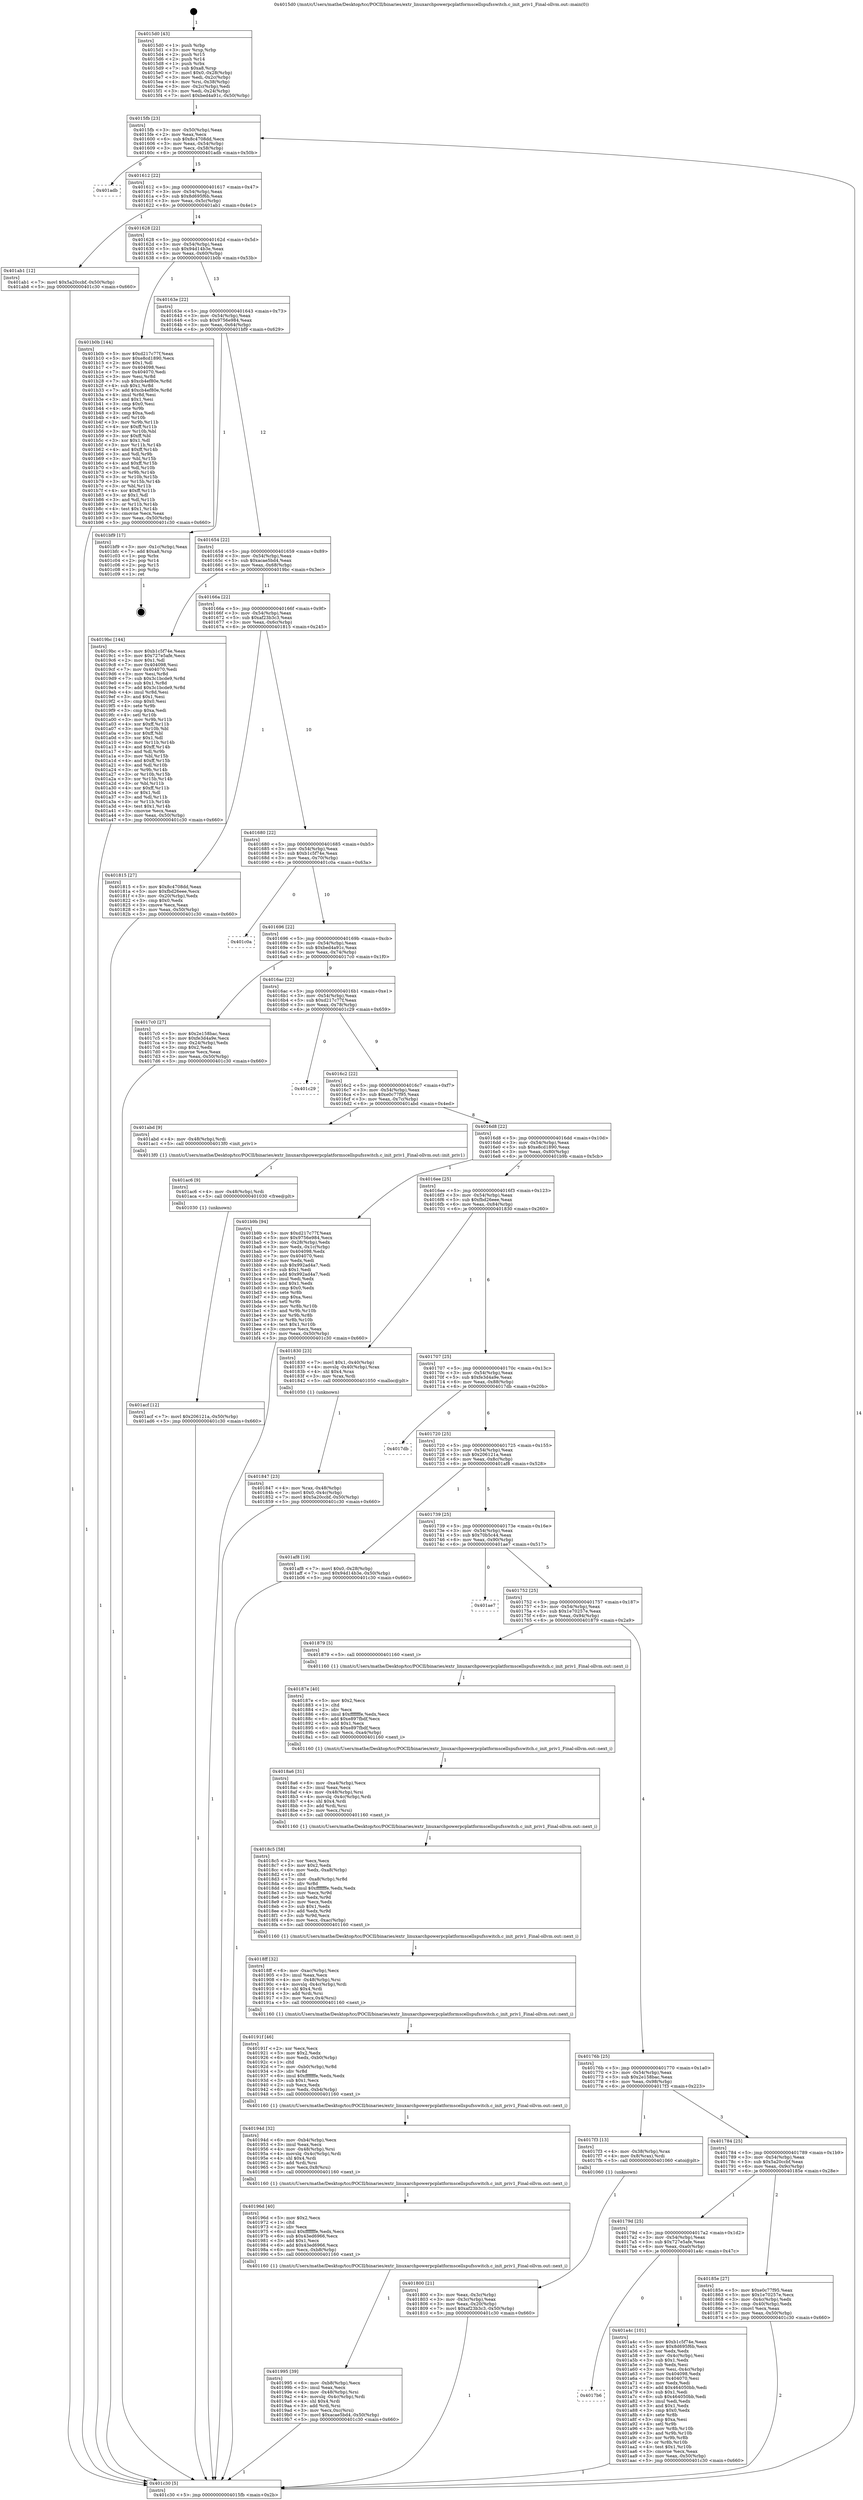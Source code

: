 digraph "0x4015d0" {
  label = "0x4015d0 (/mnt/c/Users/mathe/Desktop/tcc/POCII/binaries/extr_linuxarchpowerpcplatformscellspufsswitch.c_init_priv1_Final-ollvm.out::main(0))"
  labelloc = "t"
  node[shape=record]

  Entry [label="",width=0.3,height=0.3,shape=circle,fillcolor=black,style=filled]
  "0x4015fb" [label="{
     0x4015fb [23]\l
     | [instrs]\l
     &nbsp;&nbsp;0x4015fb \<+3\>: mov -0x50(%rbp),%eax\l
     &nbsp;&nbsp;0x4015fe \<+2\>: mov %eax,%ecx\l
     &nbsp;&nbsp;0x401600 \<+6\>: sub $0x8c4708dd,%ecx\l
     &nbsp;&nbsp;0x401606 \<+3\>: mov %eax,-0x54(%rbp)\l
     &nbsp;&nbsp;0x401609 \<+3\>: mov %ecx,-0x58(%rbp)\l
     &nbsp;&nbsp;0x40160c \<+6\>: je 0000000000401adb \<main+0x50b\>\l
  }"]
  "0x401adb" [label="{
     0x401adb\l
  }", style=dashed]
  "0x401612" [label="{
     0x401612 [22]\l
     | [instrs]\l
     &nbsp;&nbsp;0x401612 \<+5\>: jmp 0000000000401617 \<main+0x47\>\l
     &nbsp;&nbsp;0x401617 \<+3\>: mov -0x54(%rbp),%eax\l
     &nbsp;&nbsp;0x40161a \<+5\>: sub $0x8d695f6b,%eax\l
     &nbsp;&nbsp;0x40161f \<+3\>: mov %eax,-0x5c(%rbp)\l
     &nbsp;&nbsp;0x401622 \<+6\>: je 0000000000401ab1 \<main+0x4e1\>\l
  }"]
  Exit [label="",width=0.3,height=0.3,shape=circle,fillcolor=black,style=filled,peripheries=2]
  "0x401ab1" [label="{
     0x401ab1 [12]\l
     | [instrs]\l
     &nbsp;&nbsp;0x401ab1 \<+7\>: movl $0x5a20ccbf,-0x50(%rbp)\l
     &nbsp;&nbsp;0x401ab8 \<+5\>: jmp 0000000000401c30 \<main+0x660\>\l
  }"]
  "0x401628" [label="{
     0x401628 [22]\l
     | [instrs]\l
     &nbsp;&nbsp;0x401628 \<+5\>: jmp 000000000040162d \<main+0x5d\>\l
     &nbsp;&nbsp;0x40162d \<+3\>: mov -0x54(%rbp),%eax\l
     &nbsp;&nbsp;0x401630 \<+5\>: sub $0x94d14b3e,%eax\l
     &nbsp;&nbsp;0x401635 \<+3\>: mov %eax,-0x60(%rbp)\l
     &nbsp;&nbsp;0x401638 \<+6\>: je 0000000000401b0b \<main+0x53b\>\l
  }"]
  "0x401acf" [label="{
     0x401acf [12]\l
     | [instrs]\l
     &nbsp;&nbsp;0x401acf \<+7\>: movl $0x206121a,-0x50(%rbp)\l
     &nbsp;&nbsp;0x401ad6 \<+5\>: jmp 0000000000401c30 \<main+0x660\>\l
  }"]
  "0x401b0b" [label="{
     0x401b0b [144]\l
     | [instrs]\l
     &nbsp;&nbsp;0x401b0b \<+5\>: mov $0xd217c77f,%eax\l
     &nbsp;&nbsp;0x401b10 \<+5\>: mov $0xe8cd1890,%ecx\l
     &nbsp;&nbsp;0x401b15 \<+2\>: mov $0x1,%dl\l
     &nbsp;&nbsp;0x401b17 \<+7\>: mov 0x404098,%esi\l
     &nbsp;&nbsp;0x401b1e \<+7\>: mov 0x404070,%edi\l
     &nbsp;&nbsp;0x401b25 \<+3\>: mov %esi,%r8d\l
     &nbsp;&nbsp;0x401b28 \<+7\>: sub $0xcb4ef80e,%r8d\l
     &nbsp;&nbsp;0x401b2f \<+4\>: sub $0x1,%r8d\l
     &nbsp;&nbsp;0x401b33 \<+7\>: add $0xcb4ef80e,%r8d\l
     &nbsp;&nbsp;0x401b3a \<+4\>: imul %r8d,%esi\l
     &nbsp;&nbsp;0x401b3e \<+3\>: and $0x1,%esi\l
     &nbsp;&nbsp;0x401b41 \<+3\>: cmp $0x0,%esi\l
     &nbsp;&nbsp;0x401b44 \<+4\>: sete %r9b\l
     &nbsp;&nbsp;0x401b48 \<+3\>: cmp $0xa,%edi\l
     &nbsp;&nbsp;0x401b4b \<+4\>: setl %r10b\l
     &nbsp;&nbsp;0x401b4f \<+3\>: mov %r9b,%r11b\l
     &nbsp;&nbsp;0x401b52 \<+4\>: xor $0xff,%r11b\l
     &nbsp;&nbsp;0x401b56 \<+3\>: mov %r10b,%bl\l
     &nbsp;&nbsp;0x401b59 \<+3\>: xor $0xff,%bl\l
     &nbsp;&nbsp;0x401b5c \<+3\>: xor $0x1,%dl\l
     &nbsp;&nbsp;0x401b5f \<+3\>: mov %r11b,%r14b\l
     &nbsp;&nbsp;0x401b62 \<+4\>: and $0xff,%r14b\l
     &nbsp;&nbsp;0x401b66 \<+3\>: and %dl,%r9b\l
     &nbsp;&nbsp;0x401b69 \<+3\>: mov %bl,%r15b\l
     &nbsp;&nbsp;0x401b6c \<+4\>: and $0xff,%r15b\l
     &nbsp;&nbsp;0x401b70 \<+3\>: and %dl,%r10b\l
     &nbsp;&nbsp;0x401b73 \<+3\>: or %r9b,%r14b\l
     &nbsp;&nbsp;0x401b76 \<+3\>: or %r10b,%r15b\l
     &nbsp;&nbsp;0x401b79 \<+3\>: xor %r15b,%r14b\l
     &nbsp;&nbsp;0x401b7c \<+3\>: or %bl,%r11b\l
     &nbsp;&nbsp;0x401b7f \<+4\>: xor $0xff,%r11b\l
     &nbsp;&nbsp;0x401b83 \<+3\>: or $0x1,%dl\l
     &nbsp;&nbsp;0x401b86 \<+3\>: and %dl,%r11b\l
     &nbsp;&nbsp;0x401b89 \<+3\>: or %r11b,%r14b\l
     &nbsp;&nbsp;0x401b8c \<+4\>: test $0x1,%r14b\l
     &nbsp;&nbsp;0x401b90 \<+3\>: cmovne %ecx,%eax\l
     &nbsp;&nbsp;0x401b93 \<+3\>: mov %eax,-0x50(%rbp)\l
     &nbsp;&nbsp;0x401b96 \<+5\>: jmp 0000000000401c30 \<main+0x660\>\l
  }"]
  "0x40163e" [label="{
     0x40163e [22]\l
     | [instrs]\l
     &nbsp;&nbsp;0x40163e \<+5\>: jmp 0000000000401643 \<main+0x73\>\l
     &nbsp;&nbsp;0x401643 \<+3\>: mov -0x54(%rbp),%eax\l
     &nbsp;&nbsp;0x401646 \<+5\>: sub $0x9756e984,%eax\l
     &nbsp;&nbsp;0x40164b \<+3\>: mov %eax,-0x64(%rbp)\l
     &nbsp;&nbsp;0x40164e \<+6\>: je 0000000000401bf9 \<main+0x629\>\l
  }"]
  "0x401ac6" [label="{
     0x401ac6 [9]\l
     | [instrs]\l
     &nbsp;&nbsp;0x401ac6 \<+4\>: mov -0x48(%rbp),%rdi\l
     &nbsp;&nbsp;0x401aca \<+5\>: call 0000000000401030 \<free@plt\>\l
     | [calls]\l
     &nbsp;&nbsp;0x401030 \{1\} (unknown)\l
  }"]
  "0x401bf9" [label="{
     0x401bf9 [17]\l
     | [instrs]\l
     &nbsp;&nbsp;0x401bf9 \<+3\>: mov -0x1c(%rbp),%eax\l
     &nbsp;&nbsp;0x401bfc \<+7\>: add $0xa8,%rsp\l
     &nbsp;&nbsp;0x401c03 \<+1\>: pop %rbx\l
     &nbsp;&nbsp;0x401c04 \<+2\>: pop %r14\l
     &nbsp;&nbsp;0x401c06 \<+2\>: pop %r15\l
     &nbsp;&nbsp;0x401c08 \<+1\>: pop %rbp\l
     &nbsp;&nbsp;0x401c09 \<+1\>: ret\l
  }"]
  "0x401654" [label="{
     0x401654 [22]\l
     | [instrs]\l
     &nbsp;&nbsp;0x401654 \<+5\>: jmp 0000000000401659 \<main+0x89\>\l
     &nbsp;&nbsp;0x401659 \<+3\>: mov -0x54(%rbp),%eax\l
     &nbsp;&nbsp;0x40165c \<+5\>: sub $0xacae5bd4,%eax\l
     &nbsp;&nbsp;0x401661 \<+3\>: mov %eax,-0x68(%rbp)\l
     &nbsp;&nbsp;0x401664 \<+6\>: je 00000000004019bc \<main+0x3ec\>\l
  }"]
  "0x4017b6" [label="{
     0x4017b6\l
  }", style=dashed]
  "0x4019bc" [label="{
     0x4019bc [144]\l
     | [instrs]\l
     &nbsp;&nbsp;0x4019bc \<+5\>: mov $0xb1c5f74e,%eax\l
     &nbsp;&nbsp;0x4019c1 \<+5\>: mov $0x727e5afe,%ecx\l
     &nbsp;&nbsp;0x4019c6 \<+2\>: mov $0x1,%dl\l
     &nbsp;&nbsp;0x4019c8 \<+7\>: mov 0x404098,%esi\l
     &nbsp;&nbsp;0x4019cf \<+7\>: mov 0x404070,%edi\l
     &nbsp;&nbsp;0x4019d6 \<+3\>: mov %esi,%r8d\l
     &nbsp;&nbsp;0x4019d9 \<+7\>: sub $0x3c1bcde9,%r8d\l
     &nbsp;&nbsp;0x4019e0 \<+4\>: sub $0x1,%r8d\l
     &nbsp;&nbsp;0x4019e4 \<+7\>: add $0x3c1bcde9,%r8d\l
     &nbsp;&nbsp;0x4019eb \<+4\>: imul %r8d,%esi\l
     &nbsp;&nbsp;0x4019ef \<+3\>: and $0x1,%esi\l
     &nbsp;&nbsp;0x4019f2 \<+3\>: cmp $0x0,%esi\l
     &nbsp;&nbsp;0x4019f5 \<+4\>: sete %r9b\l
     &nbsp;&nbsp;0x4019f9 \<+3\>: cmp $0xa,%edi\l
     &nbsp;&nbsp;0x4019fc \<+4\>: setl %r10b\l
     &nbsp;&nbsp;0x401a00 \<+3\>: mov %r9b,%r11b\l
     &nbsp;&nbsp;0x401a03 \<+4\>: xor $0xff,%r11b\l
     &nbsp;&nbsp;0x401a07 \<+3\>: mov %r10b,%bl\l
     &nbsp;&nbsp;0x401a0a \<+3\>: xor $0xff,%bl\l
     &nbsp;&nbsp;0x401a0d \<+3\>: xor $0x1,%dl\l
     &nbsp;&nbsp;0x401a10 \<+3\>: mov %r11b,%r14b\l
     &nbsp;&nbsp;0x401a13 \<+4\>: and $0xff,%r14b\l
     &nbsp;&nbsp;0x401a17 \<+3\>: and %dl,%r9b\l
     &nbsp;&nbsp;0x401a1a \<+3\>: mov %bl,%r15b\l
     &nbsp;&nbsp;0x401a1d \<+4\>: and $0xff,%r15b\l
     &nbsp;&nbsp;0x401a21 \<+3\>: and %dl,%r10b\l
     &nbsp;&nbsp;0x401a24 \<+3\>: or %r9b,%r14b\l
     &nbsp;&nbsp;0x401a27 \<+3\>: or %r10b,%r15b\l
     &nbsp;&nbsp;0x401a2a \<+3\>: xor %r15b,%r14b\l
     &nbsp;&nbsp;0x401a2d \<+3\>: or %bl,%r11b\l
     &nbsp;&nbsp;0x401a30 \<+4\>: xor $0xff,%r11b\l
     &nbsp;&nbsp;0x401a34 \<+3\>: or $0x1,%dl\l
     &nbsp;&nbsp;0x401a37 \<+3\>: and %dl,%r11b\l
     &nbsp;&nbsp;0x401a3a \<+3\>: or %r11b,%r14b\l
     &nbsp;&nbsp;0x401a3d \<+4\>: test $0x1,%r14b\l
     &nbsp;&nbsp;0x401a41 \<+3\>: cmovne %ecx,%eax\l
     &nbsp;&nbsp;0x401a44 \<+3\>: mov %eax,-0x50(%rbp)\l
     &nbsp;&nbsp;0x401a47 \<+5\>: jmp 0000000000401c30 \<main+0x660\>\l
  }"]
  "0x40166a" [label="{
     0x40166a [22]\l
     | [instrs]\l
     &nbsp;&nbsp;0x40166a \<+5\>: jmp 000000000040166f \<main+0x9f\>\l
     &nbsp;&nbsp;0x40166f \<+3\>: mov -0x54(%rbp),%eax\l
     &nbsp;&nbsp;0x401672 \<+5\>: sub $0xaf23b3c3,%eax\l
     &nbsp;&nbsp;0x401677 \<+3\>: mov %eax,-0x6c(%rbp)\l
     &nbsp;&nbsp;0x40167a \<+6\>: je 0000000000401815 \<main+0x245\>\l
  }"]
  "0x401a4c" [label="{
     0x401a4c [101]\l
     | [instrs]\l
     &nbsp;&nbsp;0x401a4c \<+5\>: mov $0xb1c5f74e,%eax\l
     &nbsp;&nbsp;0x401a51 \<+5\>: mov $0x8d695f6b,%ecx\l
     &nbsp;&nbsp;0x401a56 \<+2\>: xor %edx,%edx\l
     &nbsp;&nbsp;0x401a58 \<+3\>: mov -0x4c(%rbp),%esi\l
     &nbsp;&nbsp;0x401a5b \<+3\>: sub $0x1,%edx\l
     &nbsp;&nbsp;0x401a5e \<+2\>: sub %edx,%esi\l
     &nbsp;&nbsp;0x401a60 \<+3\>: mov %esi,-0x4c(%rbp)\l
     &nbsp;&nbsp;0x401a63 \<+7\>: mov 0x404098,%edx\l
     &nbsp;&nbsp;0x401a6a \<+7\>: mov 0x404070,%esi\l
     &nbsp;&nbsp;0x401a71 \<+2\>: mov %edx,%edi\l
     &nbsp;&nbsp;0x401a73 \<+6\>: add $0x464050bb,%edi\l
     &nbsp;&nbsp;0x401a79 \<+3\>: sub $0x1,%edi\l
     &nbsp;&nbsp;0x401a7c \<+6\>: sub $0x464050bb,%edi\l
     &nbsp;&nbsp;0x401a82 \<+3\>: imul %edi,%edx\l
     &nbsp;&nbsp;0x401a85 \<+3\>: and $0x1,%edx\l
     &nbsp;&nbsp;0x401a88 \<+3\>: cmp $0x0,%edx\l
     &nbsp;&nbsp;0x401a8b \<+4\>: sete %r8b\l
     &nbsp;&nbsp;0x401a8f \<+3\>: cmp $0xa,%esi\l
     &nbsp;&nbsp;0x401a92 \<+4\>: setl %r9b\l
     &nbsp;&nbsp;0x401a96 \<+3\>: mov %r8b,%r10b\l
     &nbsp;&nbsp;0x401a99 \<+3\>: and %r9b,%r10b\l
     &nbsp;&nbsp;0x401a9c \<+3\>: xor %r9b,%r8b\l
     &nbsp;&nbsp;0x401a9f \<+3\>: or %r8b,%r10b\l
     &nbsp;&nbsp;0x401aa2 \<+4\>: test $0x1,%r10b\l
     &nbsp;&nbsp;0x401aa6 \<+3\>: cmovne %ecx,%eax\l
     &nbsp;&nbsp;0x401aa9 \<+3\>: mov %eax,-0x50(%rbp)\l
     &nbsp;&nbsp;0x401aac \<+5\>: jmp 0000000000401c30 \<main+0x660\>\l
  }"]
  "0x401815" [label="{
     0x401815 [27]\l
     | [instrs]\l
     &nbsp;&nbsp;0x401815 \<+5\>: mov $0x8c4708dd,%eax\l
     &nbsp;&nbsp;0x40181a \<+5\>: mov $0xfbd26eee,%ecx\l
     &nbsp;&nbsp;0x40181f \<+3\>: mov -0x20(%rbp),%edx\l
     &nbsp;&nbsp;0x401822 \<+3\>: cmp $0x0,%edx\l
     &nbsp;&nbsp;0x401825 \<+3\>: cmove %ecx,%eax\l
     &nbsp;&nbsp;0x401828 \<+3\>: mov %eax,-0x50(%rbp)\l
     &nbsp;&nbsp;0x40182b \<+5\>: jmp 0000000000401c30 \<main+0x660\>\l
  }"]
  "0x401680" [label="{
     0x401680 [22]\l
     | [instrs]\l
     &nbsp;&nbsp;0x401680 \<+5\>: jmp 0000000000401685 \<main+0xb5\>\l
     &nbsp;&nbsp;0x401685 \<+3\>: mov -0x54(%rbp),%eax\l
     &nbsp;&nbsp;0x401688 \<+5\>: sub $0xb1c5f74e,%eax\l
     &nbsp;&nbsp;0x40168d \<+3\>: mov %eax,-0x70(%rbp)\l
     &nbsp;&nbsp;0x401690 \<+6\>: je 0000000000401c0a \<main+0x63a\>\l
  }"]
  "0x401995" [label="{
     0x401995 [39]\l
     | [instrs]\l
     &nbsp;&nbsp;0x401995 \<+6\>: mov -0xb8(%rbp),%ecx\l
     &nbsp;&nbsp;0x40199b \<+3\>: imul %eax,%ecx\l
     &nbsp;&nbsp;0x40199e \<+4\>: mov -0x48(%rbp),%rsi\l
     &nbsp;&nbsp;0x4019a2 \<+4\>: movslq -0x4c(%rbp),%rdi\l
     &nbsp;&nbsp;0x4019a6 \<+4\>: shl $0x4,%rdi\l
     &nbsp;&nbsp;0x4019aa \<+3\>: add %rdi,%rsi\l
     &nbsp;&nbsp;0x4019ad \<+3\>: mov %ecx,0xc(%rsi)\l
     &nbsp;&nbsp;0x4019b0 \<+7\>: movl $0xacae5bd4,-0x50(%rbp)\l
     &nbsp;&nbsp;0x4019b7 \<+5\>: jmp 0000000000401c30 \<main+0x660\>\l
  }"]
  "0x401c0a" [label="{
     0x401c0a\l
  }", style=dashed]
  "0x401696" [label="{
     0x401696 [22]\l
     | [instrs]\l
     &nbsp;&nbsp;0x401696 \<+5\>: jmp 000000000040169b \<main+0xcb\>\l
     &nbsp;&nbsp;0x40169b \<+3\>: mov -0x54(%rbp),%eax\l
     &nbsp;&nbsp;0x40169e \<+5\>: sub $0xbed4a91c,%eax\l
     &nbsp;&nbsp;0x4016a3 \<+3\>: mov %eax,-0x74(%rbp)\l
     &nbsp;&nbsp;0x4016a6 \<+6\>: je 00000000004017c0 \<main+0x1f0\>\l
  }"]
  "0x40196d" [label="{
     0x40196d [40]\l
     | [instrs]\l
     &nbsp;&nbsp;0x40196d \<+5\>: mov $0x2,%ecx\l
     &nbsp;&nbsp;0x401972 \<+1\>: cltd\l
     &nbsp;&nbsp;0x401973 \<+2\>: idiv %ecx\l
     &nbsp;&nbsp;0x401975 \<+6\>: imul $0xfffffffe,%edx,%ecx\l
     &nbsp;&nbsp;0x40197b \<+6\>: sub $0x43ed6966,%ecx\l
     &nbsp;&nbsp;0x401981 \<+3\>: add $0x1,%ecx\l
     &nbsp;&nbsp;0x401984 \<+6\>: add $0x43ed6966,%ecx\l
     &nbsp;&nbsp;0x40198a \<+6\>: mov %ecx,-0xb8(%rbp)\l
     &nbsp;&nbsp;0x401990 \<+5\>: call 0000000000401160 \<next_i\>\l
     | [calls]\l
     &nbsp;&nbsp;0x401160 \{1\} (/mnt/c/Users/mathe/Desktop/tcc/POCII/binaries/extr_linuxarchpowerpcplatformscellspufsswitch.c_init_priv1_Final-ollvm.out::next_i)\l
  }"]
  "0x4017c0" [label="{
     0x4017c0 [27]\l
     | [instrs]\l
     &nbsp;&nbsp;0x4017c0 \<+5\>: mov $0x2e158bac,%eax\l
     &nbsp;&nbsp;0x4017c5 \<+5\>: mov $0xfe3d4a9e,%ecx\l
     &nbsp;&nbsp;0x4017ca \<+3\>: mov -0x24(%rbp),%edx\l
     &nbsp;&nbsp;0x4017cd \<+3\>: cmp $0x2,%edx\l
     &nbsp;&nbsp;0x4017d0 \<+3\>: cmovne %ecx,%eax\l
     &nbsp;&nbsp;0x4017d3 \<+3\>: mov %eax,-0x50(%rbp)\l
     &nbsp;&nbsp;0x4017d6 \<+5\>: jmp 0000000000401c30 \<main+0x660\>\l
  }"]
  "0x4016ac" [label="{
     0x4016ac [22]\l
     | [instrs]\l
     &nbsp;&nbsp;0x4016ac \<+5\>: jmp 00000000004016b1 \<main+0xe1\>\l
     &nbsp;&nbsp;0x4016b1 \<+3\>: mov -0x54(%rbp),%eax\l
     &nbsp;&nbsp;0x4016b4 \<+5\>: sub $0xd217c77f,%eax\l
     &nbsp;&nbsp;0x4016b9 \<+3\>: mov %eax,-0x78(%rbp)\l
     &nbsp;&nbsp;0x4016bc \<+6\>: je 0000000000401c29 \<main+0x659\>\l
  }"]
  "0x401c30" [label="{
     0x401c30 [5]\l
     | [instrs]\l
     &nbsp;&nbsp;0x401c30 \<+5\>: jmp 00000000004015fb \<main+0x2b\>\l
  }"]
  "0x4015d0" [label="{
     0x4015d0 [43]\l
     | [instrs]\l
     &nbsp;&nbsp;0x4015d0 \<+1\>: push %rbp\l
     &nbsp;&nbsp;0x4015d1 \<+3\>: mov %rsp,%rbp\l
     &nbsp;&nbsp;0x4015d4 \<+2\>: push %r15\l
     &nbsp;&nbsp;0x4015d6 \<+2\>: push %r14\l
     &nbsp;&nbsp;0x4015d8 \<+1\>: push %rbx\l
     &nbsp;&nbsp;0x4015d9 \<+7\>: sub $0xa8,%rsp\l
     &nbsp;&nbsp;0x4015e0 \<+7\>: movl $0x0,-0x28(%rbp)\l
     &nbsp;&nbsp;0x4015e7 \<+3\>: mov %edi,-0x2c(%rbp)\l
     &nbsp;&nbsp;0x4015ea \<+4\>: mov %rsi,-0x38(%rbp)\l
     &nbsp;&nbsp;0x4015ee \<+3\>: mov -0x2c(%rbp),%edi\l
     &nbsp;&nbsp;0x4015f1 \<+3\>: mov %edi,-0x24(%rbp)\l
     &nbsp;&nbsp;0x4015f4 \<+7\>: movl $0xbed4a91c,-0x50(%rbp)\l
  }"]
  "0x40194d" [label="{
     0x40194d [32]\l
     | [instrs]\l
     &nbsp;&nbsp;0x40194d \<+6\>: mov -0xb4(%rbp),%ecx\l
     &nbsp;&nbsp;0x401953 \<+3\>: imul %eax,%ecx\l
     &nbsp;&nbsp;0x401956 \<+4\>: mov -0x48(%rbp),%rsi\l
     &nbsp;&nbsp;0x40195a \<+4\>: movslq -0x4c(%rbp),%rdi\l
     &nbsp;&nbsp;0x40195e \<+4\>: shl $0x4,%rdi\l
     &nbsp;&nbsp;0x401962 \<+3\>: add %rdi,%rsi\l
     &nbsp;&nbsp;0x401965 \<+3\>: mov %ecx,0x8(%rsi)\l
     &nbsp;&nbsp;0x401968 \<+5\>: call 0000000000401160 \<next_i\>\l
     | [calls]\l
     &nbsp;&nbsp;0x401160 \{1\} (/mnt/c/Users/mathe/Desktop/tcc/POCII/binaries/extr_linuxarchpowerpcplatformscellspufsswitch.c_init_priv1_Final-ollvm.out::next_i)\l
  }"]
  "0x401c29" [label="{
     0x401c29\l
  }", style=dashed]
  "0x4016c2" [label="{
     0x4016c2 [22]\l
     | [instrs]\l
     &nbsp;&nbsp;0x4016c2 \<+5\>: jmp 00000000004016c7 \<main+0xf7\>\l
     &nbsp;&nbsp;0x4016c7 \<+3\>: mov -0x54(%rbp),%eax\l
     &nbsp;&nbsp;0x4016ca \<+5\>: sub $0xe0c77f95,%eax\l
     &nbsp;&nbsp;0x4016cf \<+3\>: mov %eax,-0x7c(%rbp)\l
     &nbsp;&nbsp;0x4016d2 \<+6\>: je 0000000000401abd \<main+0x4ed\>\l
  }"]
  "0x40191f" [label="{
     0x40191f [46]\l
     | [instrs]\l
     &nbsp;&nbsp;0x40191f \<+2\>: xor %ecx,%ecx\l
     &nbsp;&nbsp;0x401921 \<+5\>: mov $0x2,%edx\l
     &nbsp;&nbsp;0x401926 \<+6\>: mov %edx,-0xb0(%rbp)\l
     &nbsp;&nbsp;0x40192c \<+1\>: cltd\l
     &nbsp;&nbsp;0x40192d \<+7\>: mov -0xb0(%rbp),%r8d\l
     &nbsp;&nbsp;0x401934 \<+3\>: idiv %r8d\l
     &nbsp;&nbsp;0x401937 \<+6\>: imul $0xfffffffe,%edx,%edx\l
     &nbsp;&nbsp;0x40193d \<+3\>: sub $0x1,%ecx\l
     &nbsp;&nbsp;0x401940 \<+2\>: sub %ecx,%edx\l
     &nbsp;&nbsp;0x401942 \<+6\>: mov %edx,-0xb4(%rbp)\l
     &nbsp;&nbsp;0x401948 \<+5\>: call 0000000000401160 \<next_i\>\l
     | [calls]\l
     &nbsp;&nbsp;0x401160 \{1\} (/mnt/c/Users/mathe/Desktop/tcc/POCII/binaries/extr_linuxarchpowerpcplatformscellspufsswitch.c_init_priv1_Final-ollvm.out::next_i)\l
  }"]
  "0x401abd" [label="{
     0x401abd [9]\l
     | [instrs]\l
     &nbsp;&nbsp;0x401abd \<+4\>: mov -0x48(%rbp),%rdi\l
     &nbsp;&nbsp;0x401ac1 \<+5\>: call 00000000004013f0 \<init_priv1\>\l
     | [calls]\l
     &nbsp;&nbsp;0x4013f0 \{1\} (/mnt/c/Users/mathe/Desktop/tcc/POCII/binaries/extr_linuxarchpowerpcplatformscellspufsswitch.c_init_priv1_Final-ollvm.out::init_priv1)\l
  }"]
  "0x4016d8" [label="{
     0x4016d8 [22]\l
     | [instrs]\l
     &nbsp;&nbsp;0x4016d8 \<+5\>: jmp 00000000004016dd \<main+0x10d\>\l
     &nbsp;&nbsp;0x4016dd \<+3\>: mov -0x54(%rbp),%eax\l
     &nbsp;&nbsp;0x4016e0 \<+5\>: sub $0xe8cd1890,%eax\l
     &nbsp;&nbsp;0x4016e5 \<+3\>: mov %eax,-0x80(%rbp)\l
     &nbsp;&nbsp;0x4016e8 \<+6\>: je 0000000000401b9b \<main+0x5cb\>\l
  }"]
  "0x4018ff" [label="{
     0x4018ff [32]\l
     | [instrs]\l
     &nbsp;&nbsp;0x4018ff \<+6\>: mov -0xac(%rbp),%ecx\l
     &nbsp;&nbsp;0x401905 \<+3\>: imul %eax,%ecx\l
     &nbsp;&nbsp;0x401908 \<+4\>: mov -0x48(%rbp),%rsi\l
     &nbsp;&nbsp;0x40190c \<+4\>: movslq -0x4c(%rbp),%rdi\l
     &nbsp;&nbsp;0x401910 \<+4\>: shl $0x4,%rdi\l
     &nbsp;&nbsp;0x401914 \<+3\>: add %rdi,%rsi\l
     &nbsp;&nbsp;0x401917 \<+3\>: mov %ecx,0x4(%rsi)\l
     &nbsp;&nbsp;0x40191a \<+5\>: call 0000000000401160 \<next_i\>\l
     | [calls]\l
     &nbsp;&nbsp;0x401160 \{1\} (/mnt/c/Users/mathe/Desktop/tcc/POCII/binaries/extr_linuxarchpowerpcplatformscellspufsswitch.c_init_priv1_Final-ollvm.out::next_i)\l
  }"]
  "0x401b9b" [label="{
     0x401b9b [94]\l
     | [instrs]\l
     &nbsp;&nbsp;0x401b9b \<+5\>: mov $0xd217c77f,%eax\l
     &nbsp;&nbsp;0x401ba0 \<+5\>: mov $0x9756e984,%ecx\l
     &nbsp;&nbsp;0x401ba5 \<+3\>: mov -0x28(%rbp),%edx\l
     &nbsp;&nbsp;0x401ba8 \<+3\>: mov %edx,-0x1c(%rbp)\l
     &nbsp;&nbsp;0x401bab \<+7\>: mov 0x404098,%edx\l
     &nbsp;&nbsp;0x401bb2 \<+7\>: mov 0x404070,%esi\l
     &nbsp;&nbsp;0x401bb9 \<+2\>: mov %edx,%edi\l
     &nbsp;&nbsp;0x401bbb \<+6\>: sub $0x992ad4a7,%edi\l
     &nbsp;&nbsp;0x401bc1 \<+3\>: sub $0x1,%edi\l
     &nbsp;&nbsp;0x401bc4 \<+6\>: add $0x992ad4a7,%edi\l
     &nbsp;&nbsp;0x401bca \<+3\>: imul %edi,%edx\l
     &nbsp;&nbsp;0x401bcd \<+3\>: and $0x1,%edx\l
     &nbsp;&nbsp;0x401bd0 \<+3\>: cmp $0x0,%edx\l
     &nbsp;&nbsp;0x401bd3 \<+4\>: sete %r8b\l
     &nbsp;&nbsp;0x401bd7 \<+3\>: cmp $0xa,%esi\l
     &nbsp;&nbsp;0x401bda \<+4\>: setl %r9b\l
     &nbsp;&nbsp;0x401bde \<+3\>: mov %r8b,%r10b\l
     &nbsp;&nbsp;0x401be1 \<+3\>: and %r9b,%r10b\l
     &nbsp;&nbsp;0x401be4 \<+3\>: xor %r9b,%r8b\l
     &nbsp;&nbsp;0x401be7 \<+3\>: or %r8b,%r10b\l
     &nbsp;&nbsp;0x401bea \<+4\>: test $0x1,%r10b\l
     &nbsp;&nbsp;0x401bee \<+3\>: cmovne %ecx,%eax\l
     &nbsp;&nbsp;0x401bf1 \<+3\>: mov %eax,-0x50(%rbp)\l
     &nbsp;&nbsp;0x401bf4 \<+5\>: jmp 0000000000401c30 \<main+0x660\>\l
  }"]
  "0x4016ee" [label="{
     0x4016ee [25]\l
     | [instrs]\l
     &nbsp;&nbsp;0x4016ee \<+5\>: jmp 00000000004016f3 \<main+0x123\>\l
     &nbsp;&nbsp;0x4016f3 \<+3\>: mov -0x54(%rbp),%eax\l
     &nbsp;&nbsp;0x4016f6 \<+5\>: sub $0xfbd26eee,%eax\l
     &nbsp;&nbsp;0x4016fb \<+6\>: mov %eax,-0x84(%rbp)\l
     &nbsp;&nbsp;0x401701 \<+6\>: je 0000000000401830 \<main+0x260\>\l
  }"]
  "0x4018c5" [label="{
     0x4018c5 [58]\l
     | [instrs]\l
     &nbsp;&nbsp;0x4018c5 \<+2\>: xor %ecx,%ecx\l
     &nbsp;&nbsp;0x4018c7 \<+5\>: mov $0x2,%edx\l
     &nbsp;&nbsp;0x4018cc \<+6\>: mov %edx,-0xa8(%rbp)\l
     &nbsp;&nbsp;0x4018d2 \<+1\>: cltd\l
     &nbsp;&nbsp;0x4018d3 \<+7\>: mov -0xa8(%rbp),%r8d\l
     &nbsp;&nbsp;0x4018da \<+3\>: idiv %r8d\l
     &nbsp;&nbsp;0x4018dd \<+6\>: imul $0xfffffffe,%edx,%edx\l
     &nbsp;&nbsp;0x4018e3 \<+3\>: mov %ecx,%r9d\l
     &nbsp;&nbsp;0x4018e6 \<+3\>: sub %edx,%r9d\l
     &nbsp;&nbsp;0x4018e9 \<+2\>: mov %ecx,%edx\l
     &nbsp;&nbsp;0x4018eb \<+3\>: sub $0x1,%edx\l
     &nbsp;&nbsp;0x4018ee \<+3\>: add %edx,%r9d\l
     &nbsp;&nbsp;0x4018f1 \<+3\>: sub %r9d,%ecx\l
     &nbsp;&nbsp;0x4018f4 \<+6\>: mov %ecx,-0xac(%rbp)\l
     &nbsp;&nbsp;0x4018fa \<+5\>: call 0000000000401160 \<next_i\>\l
     | [calls]\l
     &nbsp;&nbsp;0x401160 \{1\} (/mnt/c/Users/mathe/Desktop/tcc/POCII/binaries/extr_linuxarchpowerpcplatformscellspufsswitch.c_init_priv1_Final-ollvm.out::next_i)\l
  }"]
  "0x401830" [label="{
     0x401830 [23]\l
     | [instrs]\l
     &nbsp;&nbsp;0x401830 \<+7\>: movl $0x1,-0x40(%rbp)\l
     &nbsp;&nbsp;0x401837 \<+4\>: movslq -0x40(%rbp),%rax\l
     &nbsp;&nbsp;0x40183b \<+4\>: shl $0x4,%rax\l
     &nbsp;&nbsp;0x40183f \<+3\>: mov %rax,%rdi\l
     &nbsp;&nbsp;0x401842 \<+5\>: call 0000000000401050 \<malloc@plt\>\l
     | [calls]\l
     &nbsp;&nbsp;0x401050 \{1\} (unknown)\l
  }"]
  "0x401707" [label="{
     0x401707 [25]\l
     | [instrs]\l
     &nbsp;&nbsp;0x401707 \<+5\>: jmp 000000000040170c \<main+0x13c\>\l
     &nbsp;&nbsp;0x40170c \<+3\>: mov -0x54(%rbp),%eax\l
     &nbsp;&nbsp;0x40170f \<+5\>: sub $0xfe3d4a9e,%eax\l
     &nbsp;&nbsp;0x401714 \<+6\>: mov %eax,-0x88(%rbp)\l
     &nbsp;&nbsp;0x40171a \<+6\>: je 00000000004017db \<main+0x20b\>\l
  }"]
  "0x4018a6" [label="{
     0x4018a6 [31]\l
     | [instrs]\l
     &nbsp;&nbsp;0x4018a6 \<+6\>: mov -0xa4(%rbp),%ecx\l
     &nbsp;&nbsp;0x4018ac \<+3\>: imul %eax,%ecx\l
     &nbsp;&nbsp;0x4018af \<+4\>: mov -0x48(%rbp),%rsi\l
     &nbsp;&nbsp;0x4018b3 \<+4\>: movslq -0x4c(%rbp),%rdi\l
     &nbsp;&nbsp;0x4018b7 \<+4\>: shl $0x4,%rdi\l
     &nbsp;&nbsp;0x4018bb \<+3\>: add %rdi,%rsi\l
     &nbsp;&nbsp;0x4018be \<+2\>: mov %ecx,(%rsi)\l
     &nbsp;&nbsp;0x4018c0 \<+5\>: call 0000000000401160 \<next_i\>\l
     | [calls]\l
     &nbsp;&nbsp;0x401160 \{1\} (/mnt/c/Users/mathe/Desktop/tcc/POCII/binaries/extr_linuxarchpowerpcplatformscellspufsswitch.c_init_priv1_Final-ollvm.out::next_i)\l
  }"]
  "0x4017db" [label="{
     0x4017db\l
  }", style=dashed]
  "0x401720" [label="{
     0x401720 [25]\l
     | [instrs]\l
     &nbsp;&nbsp;0x401720 \<+5\>: jmp 0000000000401725 \<main+0x155\>\l
     &nbsp;&nbsp;0x401725 \<+3\>: mov -0x54(%rbp),%eax\l
     &nbsp;&nbsp;0x401728 \<+5\>: sub $0x206121a,%eax\l
     &nbsp;&nbsp;0x40172d \<+6\>: mov %eax,-0x8c(%rbp)\l
     &nbsp;&nbsp;0x401733 \<+6\>: je 0000000000401af8 \<main+0x528\>\l
  }"]
  "0x40187e" [label="{
     0x40187e [40]\l
     | [instrs]\l
     &nbsp;&nbsp;0x40187e \<+5\>: mov $0x2,%ecx\l
     &nbsp;&nbsp;0x401883 \<+1\>: cltd\l
     &nbsp;&nbsp;0x401884 \<+2\>: idiv %ecx\l
     &nbsp;&nbsp;0x401886 \<+6\>: imul $0xfffffffe,%edx,%ecx\l
     &nbsp;&nbsp;0x40188c \<+6\>: add $0xe897fbdf,%ecx\l
     &nbsp;&nbsp;0x401892 \<+3\>: add $0x1,%ecx\l
     &nbsp;&nbsp;0x401895 \<+6\>: sub $0xe897fbdf,%ecx\l
     &nbsp;&nbsp;0x40189b \<+6\>: mov %ecx,-0xa4(%rbp)\l
     &nbsp;&nbsp;0x4018a1 \<+5\>: call 0000000000401160 \<next_i\>\l
     | [calls]\l
     &nbsp;&nbsp;0x401160 \{1\} (/mnt/c/Users/mathe/Desktop/tcc/POCII/binaries/extr_linuxarchpowerpcplatformscellspufsswitch.c_init_priv1_Final-ollvm.out::next_i)\l
  }"]
  "0x401af8" [label="{
     0x401af8 [19]\l
     | [instrs]\l
     &nbsp;&nbsp;0x401af8 \<+7\>: movl $0x0,-0x28(%rbp)\l
     &nbsp;&nbsp;0x401aff \<+7\>: movl $0x94d14b3e,-0x50(%rbp)\l
     &nbsp;&nbsp;0x401b06 \<+5\>: jmp 0000000000401c30 \<main+0x660\>\l
  }"]
  "0x401739" [label="{
     0x401739 [25]\l
     | [instrs]\l
     &nbsp;&nbsp;0x401739 \<+5\>: jmp 000000000040173e \<main+0x16e\>\l
     &nbsp;&nbsp;0x40173e \<+3\>: mov -0x54(%rbp),%eax\l
     &nbsp;&nbsp;0x401741 \<+5\>: sub $0x70b5c44,%eax\l
     &nbsp;&nbsp;0x401746 \<+6\>: mov %eax,-0x90(%rbp)\l
     &nbsp;&nbsp;0x40174c \<+6\>: je 0000000000401ae7 \<main+0x517\>\l
  }"]
  "0x40179d" [label="{
     0x40179d [25]\l
     | [instrs]\l
     &nbsp;&nbsp;0x40179d \<+5\>: jmp 00000000004017a2 \<main+0x1d2\>\l
     &nbsp;&nbsp;0x4017a2 \<+3\>: mov -0x54(%rbp),%eax\l
     &nbsp;&nbsp;0x4017a5 \<+5\>: sub $0x727e5afe,%eax\l
     &nbsp;&nbsp;0x4017aa \<+6\>: mov %eax,-0xa0(%rbp)\l
     &nbsp;&nbsp;0x4017b0 \<+6\>: je 0000000000401a4c \<main+0x47c\>\l
  }"]
  "0x401ae7" [label="{
     0x401ae7\l
  }", style=dashed]
  "0x401752" [label="{
     0x401752 [25]\l
     | [instrs]\l
     &nbsp;&nbsp;0x401752 \<+5\>: jmp 0000000000401757 \<main+0x187\>\l
     &nbsp;&nbsp;0x401757 \<+3\>: mov -0x54(%rbp),%eax\l
     &nbsp;&nbsp;0x40175a \<+5\>: sub $0x1e70257e,%eax\l
     &nbsp;&nbsp;0x40175f \<+6\>: mov %eax,-0x94(%rbp)\l
     &nbsp;&nbsp;0x401765 \<+6\>: je 0000000000401879 \<main+0x2a9\>\l
  }"]
  "0x40185e" [label="{
     0x40185e [27]\l
     | [instrs]\l
     &nbsp;&nbsp;0x40185e \<+5\>: mov $0xe0c77f95,%eax\l
     &nbsp;&nbsp;0x401863 \<+5\>: mov $0x1e70257e,%ecx\l
     &nbsp;&nbsp;0x401868 \<+3\>: mov -0x4c(%rbp),%edx\l
     &nbsp;&nbsp;0x40186b \<+3\>: cmp -0x40(%rbp),%edx\l
     &nbsp;&nbsp;0x40186e \<+3\>: cmovl %ecx,%eax\l
     &nbsp;&nbsp;0x401871 \<+3\>: mov %eax,-0x50(%rbp)\l
     &nbsp;&nbsp;0x401874 \<+5\>: jmp 0000000000401c30 \<main+0x660\>\l
  }"]
  "0x401879" [label="{
     0x401879 [5]\l
     | [instrs]\l
     &nbsp;&nbsp;0x401879 \<+5\>: call 0000000000401160 \<next_i\>\l
     | [calls]\l
     &nbsp;&nbsp;0x401160 \{1\} (/mnt/c/Users/mathe/Desktop/tcc/POCII/binaries/extr_linuxarchpowerpcplatformscellspufsswitch.c_init_priv1_Final-ollvm.out::next_i)\l
  }"]
  "0x40176b" [label="{
     0x40176b [25]\l
     | [instrs]\l
     &nbsp;&nbsp;0x40176b \<+5\>: jmp 0000000000401770 \<main+0x1a0\>\l
     &nbsp;&nbsp;0x401770 \<+3\>: mov -0x54(%rbp),%eax\l
     &nbsp;&nbsp;0x401773 \<+5\>: sub $0x2e158bac,%eax\l
     &nbsp;&nbsp;0x401778 \<+6\>: mov %eax,-0x98(%rbp)\l
     &nbsp;&nbsp;0x40177e \<+6\>: je 00000000004017f3 \<main+0x223\>\l
  }"]
  "0x401847" [label="{
     0x401847 [23]\l
     | [instrs]\l
     &nbsp;&nbsp;0x401847 \<+4\>: mov %rax,-0x48(%rbp)\l
     &nbsp;&nbsp;0x40184b \<+7\>: movl $0x0,-0x4c(%rbp)\l
     &nbsp;&nbsp;0x401852 \<+7\>: movl $0x5a20ccbf,-0x50(%rbp)\l
     &nbsp;&nbsp;0x401859 \<+5\>: jmp 0000000000401c30 \<main+0x660\>\l
  }"]
  "0x4017f3" [label="{
     0x4017f3 [13]\l
     | [instrs]\l
     &nbsp;&nbsp;0x4017f3 \<+4\>: mov -0x38(%rbp),%rax\l
     &nbsp;&nbsp;0x4017f7 \<+4\>: mov 0x8(%rax),%rdi\l
     &nbsp;&nbsp;0x4017fb \<+5\>: call 0000000000401060 \<atoi@plt\>\l
     | [calls]\l
     &nbsp;&nbsp;0x401060 \{1\} (unknown)\l
  }"]
  "0x401784" [label="{
     0x401784 [25]\l
     | [instrs]\l
     &nbsp;&nbsp;0x401784 \<+5\>: jmp 0000000000401789 \<main+0x1b9\>\l
     &nbsp;&nbsp;0x401789 \<+3\>: mov -0x54(%rbp),%eax\l
     &nbsp;&nbsp;0x40178c \<+5\>: sub $0x5a20ccbf,%eax\l
     &nbsp;&nbsp;0x401791 \<+6\>: mov %eax,-0x9c(%rbp)\l
     &nbsp;&nbsp;0x401797 \<+6\>: je 000000000040185e \<main+0x28e\>\l
  }"]
  "0x401800" [label="{
     0x401800 [21]\l
     | [instrs]\l
     &nbsp;&nbsp;0x401800 \<+3\>: mov %eax,-0x3c(%rbp)\l
     &nbsp;&nbsp;0x401803 \<+3\>: mov -0x3c(%rbp),%eax\l
     &nbsp;&nbsp;0x401806 \<+3\>: mov %eax,-0x20(%rbp)\l
     &nbsp;&nbsp;0x401809 \<+7\>: movl $0xaf23b3c3,-0x50(%rbp)\l
     &nbsp;&nbsp;0x401810 \<+5\>: jmp 0000000000401c30 \<main+0x660\>\l
  }"]
  Entry -> "0x4015d0" [label=" 1"]
  "0x4015fb" -> "0x401adb" [label=" 0"]
  "0x4015fb" -> "0x401612" [label=" 15"]
  "0x401bf9" -> Exit [label=" 1"]
  "0x401612" -> "0x401ab1" [label=" 1"]
  "0x401612" -> "0x401628" [label=" 14"]
  "0x401b9b" -> "0x401c30" [label=" 1"]
  "0x401628" -> "0x401b0b" [label=" 1"]
  "0x401628" -> "0x40163e" [label=" 13"]
  "0x401b0b" -> "0x401c30" [label=" 1"]
  "0x40163e" -> "0x401bf9" [label=" 1"]
  "0x40163e" -> "0x401654" [label=" 12"]
  "0x401af8" -> "0x401c30" [label=" 1"]
  "0x401654" -> "0x4019bc" [label=" 1"]
  "0x401654" -> "0x40166a" [label=" 11"]
  "0x401acf" -> "0x401c30" [label=" 1"]
  "0x40166a" -> "0x401815" [label=" 1"]
  "0x40166a" -> "0x401680" [label=" 10"]
  "0x401ac6" -> "0x401acf" [label=" 1"]
  "0x401680" -> "0x401c0a" [label=" 0"]
  "0x401680" -> "0x401696" [label=" 10"]
  "0x401ab1" -> "0x401c30" [label=" 1"]
  "0x401696" -> "0x4017c0" [label=" 1"]
  "0x401696" -> "0x4016ac" [label=" 9"]
  "0x4017c0" -> "0x401c30" [label=" 1"]
  "0x4015d0" -> "0x4015fb" [label=" 1"]
  "0x401c30" -> "0x4015fb" [label=" 14"]
  "0x401a4c" -> "0x401c30" [label=" 1"]
  "0x4016ac" -> "0x401c29" [label=" 0"]
  "0x4016ac" -> "0x4016c2" [label=" 9"]
  "0x40179d" -> "0x4017b6" [label=" 0"]
  "0x4016c2" -> "0x401abd" [label=" 1"]
  "0x4016c2" -> "0x4016d8" [label=" 8"]
  "0x40179d" -> "0x401a4c" [label=" 1"]
  "0x4016d8" -> "0x401b9b" [label=" 1"]
  "0x4016d8" -> "0x4016ee" [label=" 7"]
  "0x401abd" -> "0x401ac6" [label=" 1"]
  "0x4016ee" -> "0x401830" [label=" 1"]
  "0x4016ee" -> "0x401707" [label=" 6"]
  "0x4019bc" -> "0x401c30" [label=" 1"]
  "0x401707" -> "0x4017db" [label=" 0"]
  "0x401707" -> "0x401720" [label=" 6"]
  "0x401995" -> "0x401c30" [label=" 1"]
  "0x401720" -> "0x401af8" [label=" 1"]
  "0x401720" -> "0x401739" [label=" 5"]
  "0x40196d" -> "0x401995" [label=" 1"]
  "0x401739" -> "0x401ae7" [label=" 0"]
  "0x401739" -> "0x401752" [label=" 5"]
  "0x40194d" -> "0x40196d" [label=" 1"]
  "0x401752" -> "0x401879" [label=" 1"]
  "0x401752" -> "0x40176b" [label=" 4"]
  "0x40191f" -> "0x40194d" [label=" 1"]
  "0x40176b" -> "0x4017f3" [label=" 1"]
  "0x40176b" -> "0x401784" [label=" 3"]
  "0x4017f3" -> "0x401800" [label=" 1"]
  "0x401800" -> "0x401c30" [label=" 1"]
  "0x401815" -> "0x401c30" [label=" 1"]
  "0x401830" -> "0x401847" [label=" 1"]
  "0x401847" -> "0x401c30" [label=" 1"]
  "0x4018ff" -> "0x40191f" [label=" 1"]
  "0x401784" -> "0x40185e" [label=" 2"]
  "0x401784" -> "0x40179d" [label=" 1"]
  "0x40185e" -> "0x401c30" [label=" 2"]
  "0x401879" -> "0x40187e" [label=" 1"]
  "0x40187e" -> "0x4018a6" [label=" 1"]
  "0x4018a6" -> "0x4018c5" [label=" 1"]
  "0x4018c5" -> "0x4018ff" [label=" 1"]
}
